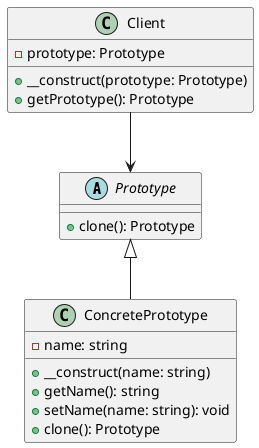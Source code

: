 @startuml

abstract class Prototype {
    + clone(): Prototype
}

class ConcretePrototype {
    - name: string
    + __construct(name: string)
    + getName(): string
    + setName(name: string): void
    + clone(): Prototype
}

class Client {
    - prototype: Prototype
    + __construct(prototype: Prototype)
    + getPrototype(): Prototype
}

Prototype <|-- ConcretePrototype
Client --> Prototype

@enduml